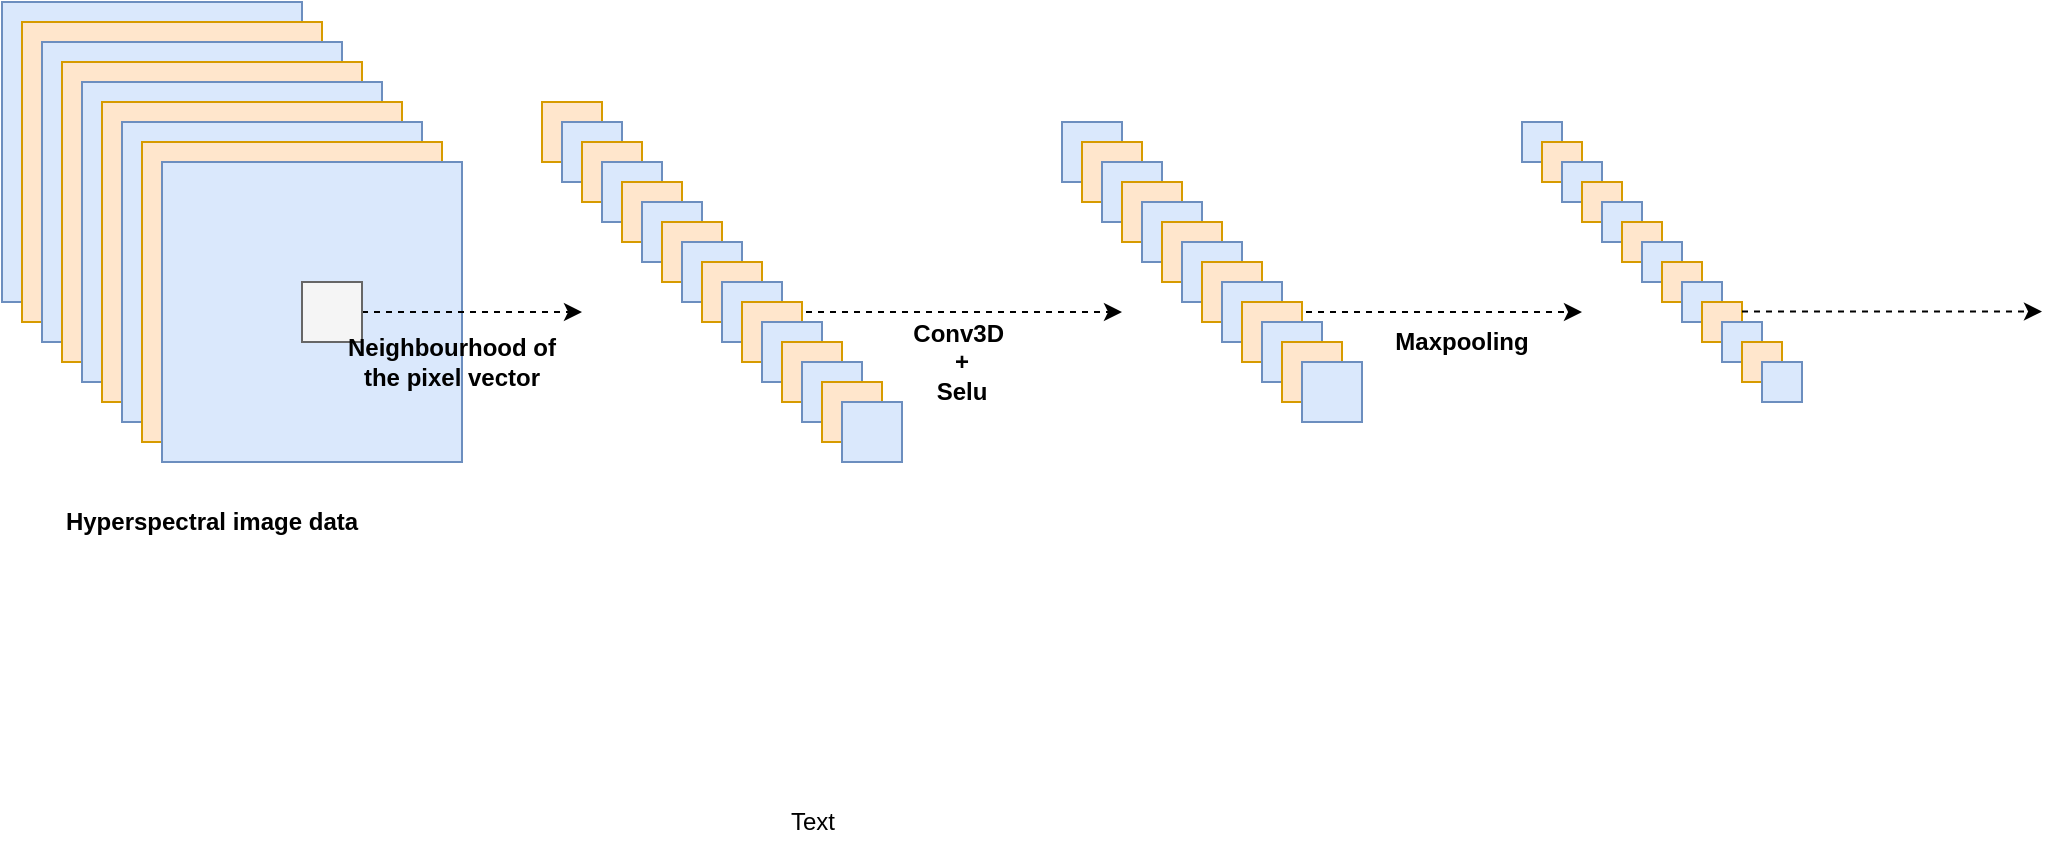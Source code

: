 <mxfile version="13.7.8" type="github">
  <diagram id="l_VRbaYY5x8nG968U9lK" name="Page-1">
    <mxGraphModel dx="1102" dy="582" grid="1" gridSize="10" guides="1" tooltips="1" connect="1" arrows="1" fold="1" page="1" pageScale="1" pageWidth="827" pageHeight="1169" math="0" shadow="0">
      <root>
        <mxCell id="0" />
        <mxCell id="1" parent="0" />
        <mxCell id="CNsvlzbDIOFofRBmc1B0-2" value="" style="whiteSpace=wrap;html=1;aspect=fixed;fillColor=#dae8fc;strokeColor=#6c8ebf;" vertex="1" parent="1">
          <mxGeometry x="30" y="140" width="150" height="150" as="geometry" />
        </mxCell>
        <mxCell id="CNsvlzbDIOFofRBmc1B0-5" value="" style="whiteSpace=wrap;html=1;aspect=fixed;fillColor=#ffe6cc;strokeColor=#d79b00;" vertex="1" parent="1">
          <mxGeometry x="40" y="150" width="150" height="150" as="geometry" />
        </mxCell>
        <mxCell id="CNsvlzbDIOFofRBmc1B0-6" value="" style="whiteSpace=wrap;html=1;aspect=fixed;fillColor=#dae8fc;strokeColor=#6c8ebf;" vertex="1" parent="1">
          <mxGeometry x="50" y="160" width="150" height="150" as="geometry" />
        </mxCell>
        <mxCell id="CNsvlzbDIOFofRBmc1B0-7" value="" style="whiteSpace=wrap;html=1;aspect=fixed;fillColor=#ffe6cc;strokeColor=#d79b00;" vertex="1" parent="1">
          <mxGeometry x="60" y="170" width="150" height="150" as="geometry" />
        </mxCell>
        <mxCell id="CNsvlzbDIOFofRBmc1B0-8" value="" style="whiteSpace=wrap;html=1;aspect=fixed;fillColor=#dae8fc;strokeColor=#6c8ebf;" vertex="1" parent="1">
          <mxGeometry x="70" y="180" width="150" height="150" as="geometry" />
        </mxCell>
        <mxCell id="CNsvlzbDIOFofRBmc1B0-9" value="" style="whiteSpace=wrap;html=1;aspect=fixed;fillColor=#ffe6cc;strokeColor=#d79b00;" vertex="1" parent="1">
          <mxGeometry x="80" y="190" width="150" height="150" as="geometry" />
        </mxCell>
        <mxCell id="CNsvlzbDIOFofRBmc1B0-10" value="" style="whiteSpace=wrap;html=1;aspect=fixed;fillColor=#dae8fc;strokeColor=#6c8ebf;" vertex="1" parent="1">
          <mxGeometry x="90" y="200" width="150" height="150" as="geometry" />
        </mxCell>
        <mxCell id="CNsvlzbDIOFofRBmc1B0-12" value="" style="whiteSpace=wrap;html=1;aspect=fixed;fillColor=#ffe6cc;strokeColor=#d79b00;" vertex="1" parent="1">
          <mxGeometry x="100" y="210" width="150" height="150" as="geometry" />
        </mxCell>
        <mxCell id="CNsvlzbDIOFofRBmc1B0-13" value="" style="whiteSpace=wrap;html=1;aspect=fixed;fillColor=#dae8fc;strokeColor=#6c8ebf;" vertex="1" parent="1">
          <mxGeometry x="110" y="220" width="150" height="150" as="geometry" />
        </mxCell>
        <mxCell id="CNsvlzbDIOFofRBmc1B0-16" value="Hyperspectral image data" style="text;html=1;strokeColor=none;fillColor=none;align=center;verticalAlign=middle;whiteSpace=wrap;rounded=0;fontStyle=1" vertex="1" parent="1">
          <mxGeometry x="55" y="390" width="160" height="20" as="geometry" />
        </mxCell>
        <mxCell id="CNsvlzbDIOFofRBmc1B0-19" value="" style="edgeStyle=orthogonalEdgeStyle;rounded=0;sketch=0;orthogonalLoop=1;jettySize=auto;shadow=0;dashed=1;strokeWidth=1;labelBorderColor=none;html=1;endArrow=classic;endFill=1;metaEdit=1;comic=0;" edge="1" parent="1" source="CNsvlzbDIOFofRBmc1B0-18">
          <mxGeometry relative="1" as="geometry">
            <mxPoint x="320" y="295" as="targetPoint" />
          </mxGeometry>
        </mxCell>
        <mxCell id="CNsvlzbDIOFofRBmc1B0-18" value="" style="whiteSpace=wrap;html=1;aspect=fixed;fillColor=#f5f5f5;strokeColor=#666666;fontColor=#333333;" vertex="1" parent="1">
          <mxGeometry x="180" y="280" width="30" height="30" as="geometry" />
        </mxCell>
        <mxCell id="CNsvlzbDIOFofRBmc1B0-21" value="&lt;span style=&quot;font-weight: 700&quot;&gt;Neighbourhood of the pixel vector&lt;/span&gt;" style="text;html=1;strokeColor=none;fillColor=none;align=center;verticalAlign=middle;whiteSpace=wrap;rounded=0;labelBackgroundColor=none;" vertex="1" parent="1">
          <mxGeometry x="200" y="310" width="110" height="20" as="geometry" />
        </mxCell>
        <mxCell id="CNsvlzbDIOFofRBmc1B0-22" value="" style="whiteSpace=wrap;html=1;aspect=fixed;labelBackgroundColor=none;fillColor=#ffe6cc;strokeColor=#d79b00;" vertex="1" parent="1">
          <mxGeometry x="300" y="190" width="30" height="30" as="geometry" />
        </mxCell>
        <mxCell id="CNsvlzbDIOFofRBmc1B0-23" value="" style="whiteSpace=wrap;html=1;aspect=fixed;labelBackgroundColor=none;fillColor=#dae8fc;strokeColor=#6c8ebf;" vertex="1" parent="1">
          <mxGeometry x="310" y="200" width="30" height="30" as="geometry" />
        </mxCell>
        <mxCell id="CNsvlzbDIOFofRBmc1B0-24" value="" style="whiteSpace=wrap;html=1;aspect=fixed;labelBackgroundColor=none;fillColor=#ffe6cc;strokeColor=#d79b00;" vertex="1" parent="1">
          <mxGeometry x="320" y="210" width="30" height="30" as="geometry" />
        </mxCell>
        <mxCell id="CNsvlzbDIOFofRBmc1B0-25" value="" style="whiteSpace=wrap;html=1;aspect=fixed;labelBackgroundColor=none;fillColor=#dae8fc;strokeColor=#6c8ebf;" vertex="1" parent="1">
          <mxGeometry x="330" y="220" width="30" height="30" as="geometry" />
        </mxCell>
        <mxCell id="CNsvlzbDIOFofRBmc1B0-26" value="" style="whiteSpace=wrap;html=1;aspect=fixed;labelBackgroundColor=none;fillColor=#ffe6cc;strokeColor=#d79b00;" vertex="1" parent="1">
          <mxGeometry x="340" y="230" width="30" height="30" as="geometry" />
        </mxCell>
        <mxCell id="CNsvlzbDIOFofRBmc1B0-27" value="" style="whiteSpace=wrap;html=1;aspect=fixed;labelBackgroundColor=none;fillColor=#dae8fc;strokeColor=#6c8ebf;" vertex="1" parent="1">
          <mxGeometry x="350" y="240" width="30" height="30" as="geometry" />
        </mxCell>
        <mxCell id="CNsvlzbDIOFofRBmc1B0-28" value="" style="whiteSpace=wrap;html=1;aspect=fixed;labelBackgroundColor=none;fillColor=#ffe6cc;strokeColor=#d79b00;" vertex="1" parent="1">
          <mxGeometry x="360" y="250" width="30" height="30" as="geometry" />
        </mxCell>
        <mxCell id="CNsvlzbDIOFofRBmc1B0-29" value="" style="whiteSpace=wrap;html=1;aspect=fixed;labelBackgroundColor=none;fillColor=#dae8fc;strokeColor=#6c8ebf;" vertex="1" parent="1">
          <mxGeometry x="370" y="260" width="30" height="30" as="geometry" />
        </mxCell>
        <mxCell id="CNsvlzbDIOFofRBmc1B0-30" value="" style="whiteSpace=wrap;html=1;aspect=fixed;labelBackgroundColor=none;fillColor=#ffe6cc;strokeColor=#d79b00;" vertex="1" parent="1">
          <mxGeometry x="380" y="270" width="30" height="30" as="geometry" />
        </mxCell>
        <mxCell id="CNsvlzbDIOFofRBmc1B0-85" style="edgeStyle=orthogonalEdgeStyle;rounded=0;sketch=0;orthogonalLoop=1;jettySize=auto;html=1;shadow=0;dashed=1;strokeWidth=1;" edge="1" parent="1" source="CNsvlzbDIOFofRBmc1B0-31">
          <mxGeometry relative="1" as="geometry">
            <mxPoint x="590" y="295" as="targetPoint" />
          </mxGeometry>
        </mxCell>
        <mxCell id="CNsvlzbDIOFofRBmc1B0-31" value="" style="whiteSpace=wrap;html=1;aspect=fixed;labelBackgroundColor=none;fillColor=#dae8fc;strokeColor=#6c8ebf;" vertex="1" parent="1">
          <mxGeometry x="390" y="280" width="30" height="30" as="geometry" />
        </mxCell>
        <mxCell id="CNsvlzbDIOFofRBmc1B0-32" value="" style="whiteSpace=wrap;html=1;aspect=fixed;labelBackgroundColor=none;fillColor=#ffe6cc;strokeColor=#d79b00;" vertex="1" parent="1">
          <mxGeometry x="400" y="290" width="30" height="30" as="geometry" />
        </mxCell>
        <mxCell id="CNsvlzbDIOFofRBmc1B0-33" value="" style="whiteSpace=wrap;html=1;aspect=fixed;labelBackgroundColor=none;fillColor=#dae8fc;strokeColor=#6c8ebf;" vertex="1" parent="1">
          <mxGeometry x="410" y="300" width="30" height="30" as="geometry" />
        </mxCell>
        <mxCell id="CNsvlzbDIOFofRBmc1B0-34" value="" style="whiteSpace=wrap;html=1;aspect=fixed;labelBackgroundColor=none;fillColor=#ffe6cc;strokeColor=#d79b00;" vertex="1" parent="1">
          <mxGeometry x="420" y="310" width="30" height="30" as="geometry" />
        </mxCell>
        <mxCell id="CNsvlzbDIOFofRBmc1B0-35" value="" style="whiteSpace=wrap;html=1;aspect=fixed;labelBackgroundColor=none;fillColor=#dae8fc;strokeColor=#6c8ebf;" vertex="1" parent="1">
          <mxGeometry x="430" y="320" width="30" height="30" as="geometry" />
        </mxCell>
        <mxCell id="CNsvlzbDIOFofRBmc1B0-36" value="" style="whiteSpace=wrap;html=1;aspect=fixed;labelBackgroundColor=none;fillColor=#ffe6cc;strokeColor=#d79b00;" vertex="1" parent="1">
          <mxGeometry x="440" y="330" width="30" height="30" as="geometry" />
        </mxCell>
        <mxCell id="CNsvlzbDIOFofRBmc1B0-37" value="" style="whiteSpace=wrap;html=1;aspect=fixed;labelBackgroundColor=none;fillColor=#dae8fc;strokeColor=#6c8ebf;" vertex="1" parent="1">
          <mxGeometry x="450" y="340" width="30" height="30" as="geometry" />
        </mxCell>
        <mxCell id="CNsvlzbDIOFofRBmc1B0-86" value="Text" style="text;html=1;align=center;verticalAlign=middle;resizable=0;points=[];autosize=1;" vertex="1" parent="1">
          <mxGeometry x="415" y="540" width="40" height="20" as="geometry" />
        </mxCell>
        <mxCell id="CNsvlzbDIOFofRBmc1B0-87" value="Conv3D&amp;nbsp;&lt;br&gt;+ &lt;br&gt;Selu" style="text;html=1;strokeColor=none;fillColor=none;align=center;verticalAlign=middle;whiteSpace=wrap;rounded=0;labelBackgroundColor=none;fontStyle=1" vertex="1" parent="1">
          <mxGeometry x="470" y="310" width="80" height="20" as="geometry" />
        </mxCell>
        <mxCell id="CNsvlzbDIOFofRBmc1B0-88" value="" style="whiteSpace=wrap;html=1;aspect=fixed;labelBackgroundColor=none;fillColor=#dae8fc;strokeColor=#6c8ebf;" vertex="1" parent="1">
          <mxGeometry x="560" y="200" width="30" height="30" as="geometry" />
        </mxCell>
        <mxCell id="CNsvlzbDIOFofRBmc1B0-90" value="" style="whiteSpace=wrap;html=1;aspect=fixed;labelBackgroundColor=none;fillColor=#ffe6cc;strokeColor=#d79b00;" vertex="1" parent="1">
          <mxGeometry x="570" y="210" width="30" height="30" as="geometry" />
        </mxCell>
        <mxCell id="CNsvlzbDIOFofRBmc1B0-91" value="" style="whiteSpace=wrap;html=1;aspect=fixed;labelBackgroundColor=none;fillColor=#dae8fc;strokeColor=#6c8ebf;" vertex="1" parent="1">
          <mxGeometry x="580" y="220" width="30" height="30" as="geometry" />
        </mxCell>
        <mxCell id="CNsvlzbDIOFofRBmc1B0-92" value="" style="whiteSpace=wrap;html=1;aspect=fixed;labelBackgroundColor=none;fillColor=#ffe6cc;strokeColor=#d79b00;" vertex="1" parent="1">
          <mxGeometry x="590" y="230" width="30" height="30" as="geometry" />
        </mxCell>
        <mxCell id="CNsvlzbDIOFofRBmc1B0-93" value="" style="whiteSpace=wrap;html=1;aspect=fixed;labelBackgroundColor=none;fillColor=#dae8fc;strokeColor=#6c8ebf;" vertex="1" parent="1">
          <mxGeometry x="600" y="240" width="30" height="30" as="geometry" />
        </mxCell>
        <mxCell id="CNsvlzbDIOFofRBmc1B0-94" value="" style="whiteSpace=wrap;html=1;aspect=fixed;labelBackgroundColor=none;fillColor=#ffe6cc;strokeColor=#d79b00;" vertex="1" parent="1">
          <mxGeometry x="610" y="250" width="30" height="30" as="geometry" />
        </mxCell>
        <mxCell id="CNsvlzbDIOFofRBmc1B0-95" value="" style="whiteSpace=wrap;html=1;aspect=fixed;labelBackgroundColor=none;fillColor=#dae8fc;strokeColor=#6c8ebf;" vertex="1" parent="1">
          <mxGeometry x="620" y="260" width="30" height="30" as="geometry" />
        </mxCell>
        <mxCell id="CNsvlzbDIOFofRBmc1B0-96" value="" style="whiteSpace=wrap;html=1;aspect=fixed;labelBackgroundColor=none;fillColor=#ffe6cc;strokeColor=#d79b00;" vertex="1" parent="1">
          <mxGeometry x="630" y="270" width="30" height="30" as="geometry" />
        </mxCell>
        <mxCell id="CNsvlzbDIOFofRBmc1B0-115" style="edgeStyle=orthogonalEdgeStyle;rounded=0;comic=0;sketch=0;orthogonalLoop=1;jettySize=auto;html=1;shadow=0;dashed=1;endArrow=classic;endFill=1;strokeWidth=1;" edge="1" parent="1" source="CNsvlzbDIOFofRBmc1B0-97">
          <mxGeometry relative="1" as="geometry">
            <mxPoint x="820" y="295" as="targetPoint" />
          </mxGeometry>
        </mxCell>
        <mxCell id="CNsvlzbDIOFofRBmc1B0-97" value="" style="whiteSpace=wrap;html=1;aspect=fixed;labelBackgroundColor=none;fillColor=#dae8fc;strokeColor=#6c8ebf;" vertex="1" parent="1">
          <mxGeometry x="640" y="280" width="30" height="30" as="geometry" />
        </mxCell>
        <mxCell id="CNsvlzbDIOFofRBmc1B0-98" value="" style="whiteSpace=wrap;html=1;aspect=fixed;labelBackgroundColor=none;fillColor=#ffe6cc;strokeColor=#d79b00;" vertex="1" parent="1">
          <mxGeometry x="650" y="290" width="30" height="30" as="geometry" />
        </mxCell>
        <mxCell id="CNsvlzbDIOFofRBmc1B0-99" value="" style="whiteSpace=wrap;html=1;aspect=fixed;labelBackgroundColor=none;fillColor=#dae8fc;strokeColor=#6c8ebf;" vertex="1" parent="1">
          <mxGeometry x="660" y="300" width="30" height="30" as="geometry" />
        </mxCell>
        <mxCell id="CNsvlzbDIOFofRBmc1B0-100" value="" style="whiteSpace=wrap;html=1;aspect=fixed;labelBackgroundColor=none;fillColor=#ffe6cc;strokeColor=#d79b00;" vertex="1" parent="1">
          <mxGeometry x="670" y="310" width="30" height="30" as="geometry" />
        </mxCell>
        <mxCell id="CNsvlzbDIOFofRBmc1B0-101" value="" style="whiteSpace=wrap;html=1;aspect=fixed;labelBackgroundColor=none;fillColor=#dae8fc;strokeColor=#6c8ebf;" vertex="1" parent="1">
          <mxGeometry x="680" y="320" width="30" height="30" as="geometry" />
        </mxCell>
        <mxCell id="CNsvlzbDIOFofRBmc1B0-102" value="" style="whiteSpace=wrap;html=1;aspect=fixed;labelBackgroundColor=none;fillColor=#dae8fc;strokeColor=#6c8ebf;" vertex="1" parent="1">
          <mxGeometry x="790" y="200" width="20" height="20" as="geometry" />
        </mxCell>
        <mxCell id="CNsvlzbDIOFofRBmc1B0-103" value="" style="whiteSpace=wrap;html=1;aspect=fixed;labelBackgroundColor=none;fillColor=#ffe6cc;strokeColor=#d79b00;" vertex="1" parent="1">
          <mxGeometry x="800" y="210" width="20" height="20" as="geometry" />
        </mxCell>
        <mxCell id="CNsvlzbDIOFofRBmc1B0-104" value="" style="whiteSpace=wrap;html=1;aspect=fixed;labelBackgroundColor=none;fillColor=#dae8fc;strokeColor=#6c8ebf;" vertex="1" parent="1">
          <mxGeometry x="810" y="220" width="20" height="20" as="geometry" />
        </mxCell>
        <mxCell id="CNsvlzbDIOFofRBmc1B0-105" value="" style="whiteSpace=wrap;html=1;aspect=fixed;labelBackgroundColor=none;fillColor=#ffe6cc;strokeColor=#d79b00;" vertex="1" parent="1">
          <mxGeometry x="820" y="230" width="20" height="20" as="geometry" />
        </mxCell>
        <mxCell id="CNsvlzbDIOFofRBmc1B0-106" value="" style="whiteSpace=wrap;html=1;aspect=fixed;labelBackgroundColor=none;fillColor=#dae8fc;strokeColor=#6c8ebf;" vertex="1" parent="1">
          <mxGeometry x="830" y="240" width="20" height="20" as="geometry" />
        </mxCell>
        <mxCell id="CNsvlzbDIOFofRBmc1B0-107" value="" style="whiteSpace=wrap;html=1;aspect=fixed;labelBackgroundColor=none;fillColor=#ffe6cc;strokeColor=#d79b00;" vertex="1" parent="1">
          <mxGeometry x="840" y="250" width="20" height="20" as="geometry" />
        </mxCell>
        <mxCell id="CNsvlzbDIOFofRBmc1B0-108" value="" style="whiteSpace=wrap;html=1;aspect=fixed;labelBackgroundColor=none;fillColor=#dae8fc;strokeColor=#6c8ebf;" vertex="1" parent="1">
          <mxGeometry x="850" y="260" width="20" height="20" as="geometry" />
        </mxCell>
        <mxCell id="CNsvlzbDIOFofRBmc1B0-109" value="" style="whiteSpace=wrap;html=1;aspect=fixed;labelBackgroundColor=none;fillColor=#ffe6cc;strokeColor=#d79b00;" vertex="1" parent="1">
          <mxGeometry x="860" y="270" width="20" height="20" as="geometry" />
        </mxCell>
        <mxCell id="CNsvlzbDIOFofRBmc1B0-110" value="" style="whiteSpace=wrap;html=1;aspect=fixed;labelBackgroundColor=none;fillColor=#dae8fc;strokeColor=#6c8ebf;" vertex="1" parent="1">
          <mxGeometry x="870" y="280" width="20" height="20" as="geometry" />
        </mxCell>
        <mxCell id="CNsvlzbDIOFofRBmc1B0-111" value="" style="whiteSpace=wrap;html=1;aspect=fixed;labelBackgroundColor=none;fillColor=#ffe6cc;strokeColor=#d79b00;" vertex="1" parent="1">
          <mxGeometry x="880" y="290" width="20" height="20" as="geometry" />
        </mxCell>
        <mxCell id="CNsvlzbDIOFofRBmc1B0-112" value="" style="whiteSpace=wrap;html=1;aspect=fixed;labelBackgroundColor=none;fillColor=#dae8fc;strokeColor=#6c8ebf;" vertex="1" parent="1">
          <mxGeometry x="890" y="300" width="20" height="20" as="geometry" />
        </mxCell>
        <mxCell id="CNsvlzbDIOFofRBmc1B0-113" value="" style="whiteSpace=wrap;html=1;aspect=fixed;labelBackgroundColor=none;fillColor=#ffe6cc;strokeColor=#d79b00;" vertex="1" parent="1">
          <mxGeometry x="900" y="310" width="20" height="20" as="geometry" />
        </mxCell>
        <mxCell id="CNsvlzbDIOFofRBmc1B0-114" value="" style="whiteSpace=wrap;html=1;aspect=fixed;labelBackgroundColor=none;fillColor=#dae8fc;strokeColor=#6c8ebf;" vertex="1" parent="1">
          <mxGeometry x="910" y="320" width="20" height="20" as="geometry" />
        </mxCell>
        <mxCell id="CNsvlzbDIOFofRBmc1B0-116" value="Maxpooling" style="text;html=1;strokeColor=none;fillColor=none;align=center;verticalAlign=middle;whiteSpace=wrap;rounded=0;labelBackgroundColor=none;fontStyle=1" vertex="1" parent="1">
          <mxGeometry x="720" y="300" width="80" height="20" as="geometry" />
        </mxCell>
        <mxCell id="CNsvlzbDIOFofRBmc1B0-117" style="edgeStyle=orthogonalEdgeStyle;rounded=0;comic=0;sketch=0;orthogonalLoop=1;jettySize=auto;html=1;shadow=0;dashed=1;endArrow=classic;endFill=1;strokeWidth=1;" edge="1" parent="1">
          <mxGeometry relative="1" as="geometry">
            <mxPoint x="1050" y="294.76" as="targetPoint" />
            <mxPoint x="900" y="294.76" as="sourcePoint" />
          </mxGeometry>
        </mxCell>
      </root>
    </mxGraphModel>
  </diagram>
</mxfile>

